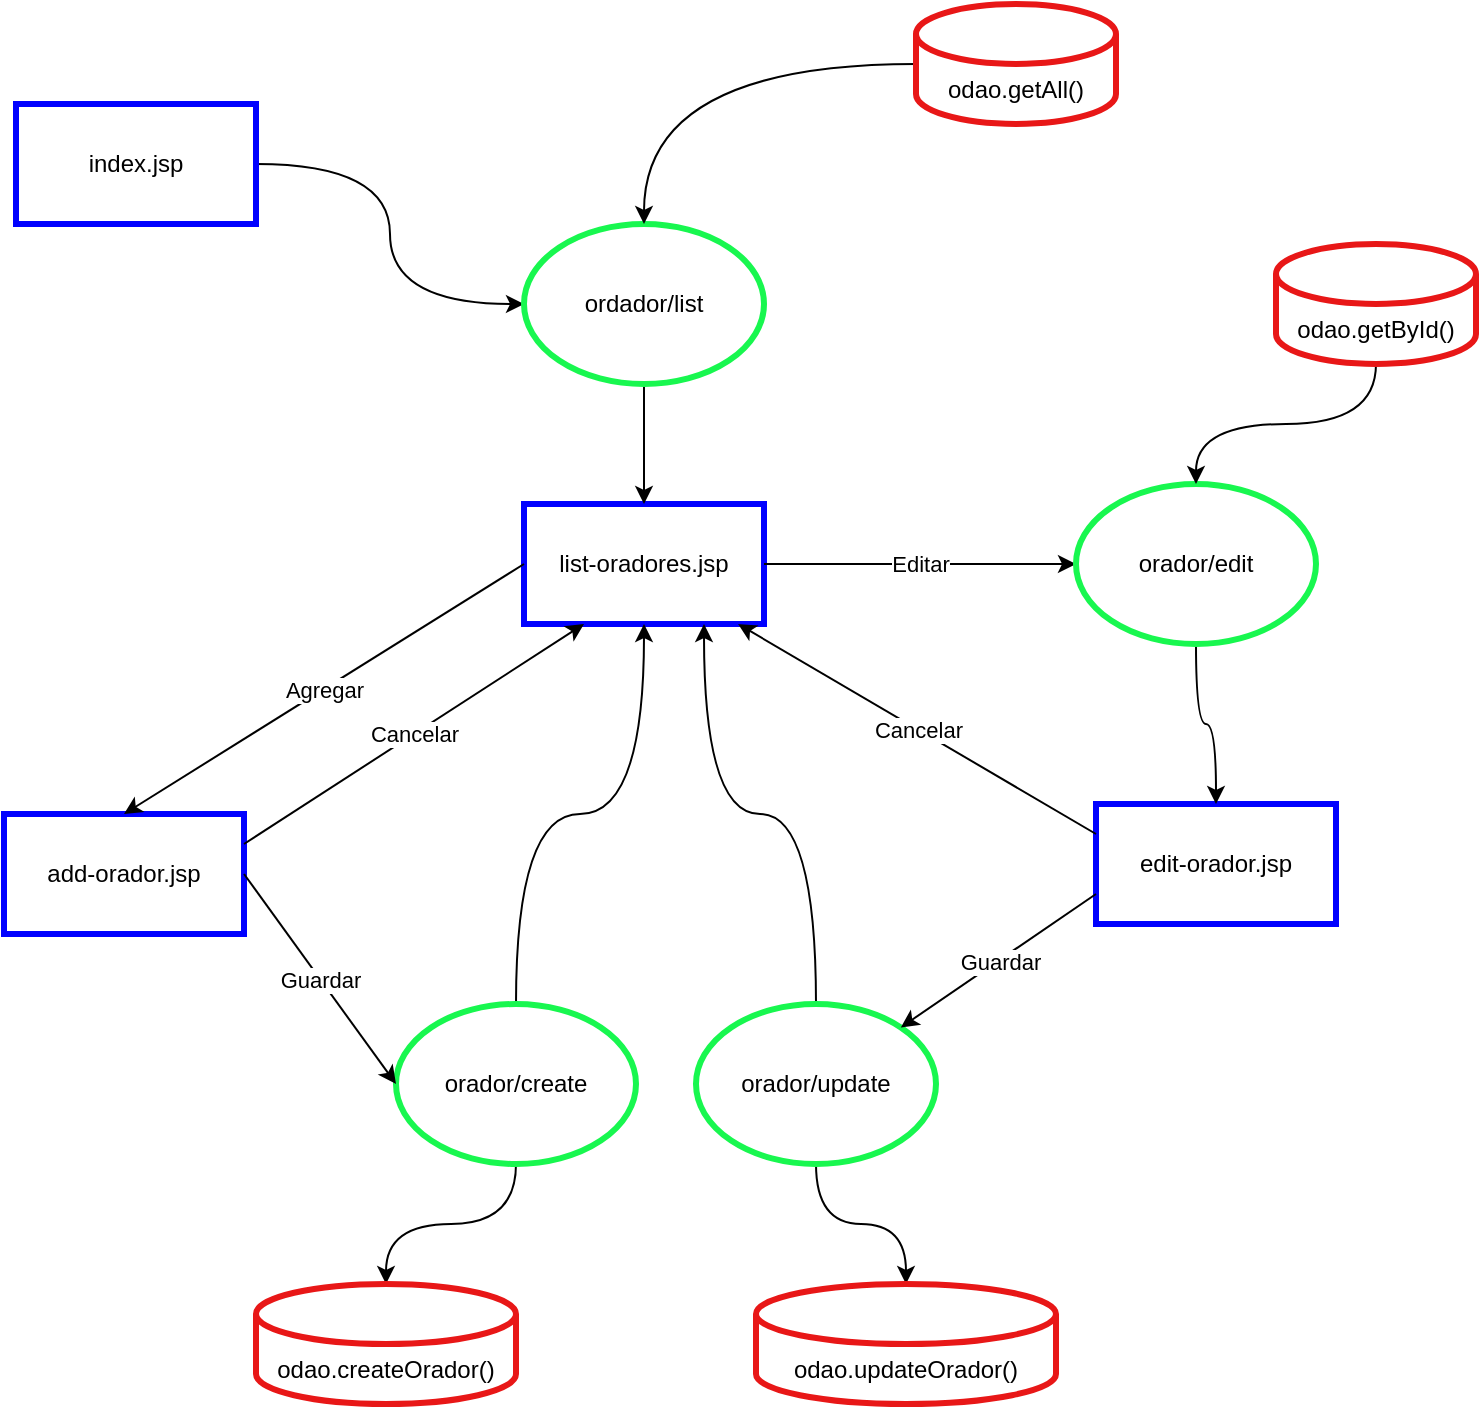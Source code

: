 <mxfile version="20.7.4" type="device"><diagram id="NUib5dKfREn05BVxiNeG" name="Página-1"><mxGraphModel dx="1434" dy="696" grid="1" gridSize="10" guides="1" tooltips="1" connect="1" arrows="1" fold="1" page="1" pageScale="1" pageWidth="827" pageHeight="1169" math="0" shadow="0"><root><mxCell id="0"/><mxCell id="1" parent="0"/><mxCell id="ojeskeLJerGghUgkhMg9-5" style="edgeStyle=orthogonalEdgeStyle;orthogonalLoop=1;jettySize=auto;html=1;curved=1;" edge="1" parent="1" source="ojeskeLJerGghUgkhMg9-1" target="ojeskeLJerGghUgkhMg9-4"><mxGeometry relative="1" as="geometry"/></mxCell><mxCell id="ojeskeLJerGghUgkhMg9-1" value="index.jsp" style="rounded=0;whiteSpace=wrap;html=1;strokeColor=#0000FF;strokeWidth=3;" vertex="1" parent="1"><mxGeometry x="50" y="160" width="120" height="60" as="geometry"/></mxCell><mxCell id="ojeskeLJerGghUgkhMg9-3" value="list-oradores.jsp" style="rounded=0;whiteSpace=wrap;html=1;strokeColor=#0000FF;strokeWidth=3;" vertex="1" parent="1"><mxGeometry x="304" y="360" width="120" height="60" as="geometry"/></mxCell><mxCell id="ojeskeLJerGghUgkhMg9-6" style="edgeStyle=orthogonalEdgeStyle;curved=1;orthogonalLoop=1;jettySize=auto;html=1;entryX=0.5;entryY=0;entryDx=0;entryDy=0;" edge="1" parent="1" source="ojeskeLJerGghUgkhMg9-4" target="ojeskeLJerGghUgkhMg9-3"><mxGeometry relative="1" as="geometry"/></mxCell><mxCell id="ojeskeLJerGghUgkhMg9-4" value="ordador/list" style="ellipse;whiteSpace=wrap;html=1;strokeWidth=3;strokeColor=#18f74f;" vertex="1" parent="1"><mxGeometry x="304" y="220" width="120" height="80" as="geometry"/></mxCell><mxCell id="ojeskeLJerGghUgkhMg9-8" value="add-orador.jsp" style="rounded=0;whiteSpace=wrap;html=1;strokeColor=#0000FF;strokeWidth=3;" vertex="1" parent="1"><mxGeometry x="44" y="515" width="120" height="60" as="geometry"/></mxCell><mxCell id="ojeskeLJerGghUgkhMg9-11" style="edgeStyle=orthogonalEdgeStyle;curved=1;orthogonalLoop=1;jettySize=auto;html=1;entryX=0.5;entryY=1;entryDx=0;entryDy=0;" edge="1" parent="1" source="ojeskeLJerGghUgkhMg9-9" target="ojeskeLJerGghUgkhMg9-3"><mxGeometry relative="1" as="geometry"/></mxCell><mxCell id="ojeskeLJerGghUgkhMg9-18" style="edgeStyle=orthogonalEdgeStyle;curved=1;orthogonalLoop=1;jettySize=auto;html=1;" edge="1" parent="1" source="ojeskeLJerGghUgkhMg9-9" target="ojeskeLJerGghUgkhMg9-17"><mxGeometry relative="1" as="geometry"/></mxCell><mxCell id="ojeskeLJerGghUgkhMg9-9" value="orador/create" style="ellipse;whiteSpace=wrap;html=1;strokeWidth=3;strokeColor=#18f74f;" vertex="1" parent="1"><mxGeometry x="240" y="610" width="120" height="80" as="geometry"/></mxCell><mxCell id="ojeskeLJerGghUgkhMg9-15" value="" style="endArrow=classic;html=1;curved=1;exitX=1;exitY=0.5;exitDx=0;exitDy=0;entryX=0;entryY=0.5;entryDx=0;entryDy=0;" edge="1" parent="1" source="ojeskeLJerGghUgkhMg9-8" target="ojeskeLJerGghUgkhMg9-9"><mxGeometry relative="1" as="geometry"><mxPoint x="74" y="560" as="sourcePoint"/><mxPoint x="174" y="560" as="targetPoint"/></mxGeometry></mxCell><mxCell id="ojeskeLJerGghUgkhMg9-16" value="Guardar" style="edgeLabel;resizable=0;html=1;align=center;verticalAlign=middle;" connectable="0" vertex="1" parent="ojeskeLJerGghUgkhMg9-15"><mxGeometry relative="1" as="geometry"/></mxCell><mxCell id="ojeskeLJerGghUgkhMg9-17" value="odao.createOrador()" style="shape=cylinder3;whiteSpace=wrap;html=1;boundedLbl=1;backgroundOutline=1;size=15;strokeWidth=3;strokeColor=#e81717;" vertex="1" parent="1"><mxGeometry x="170" y="750" width="130" height="60" as="geometry"/></mxCell><mxCell id="ojeskeLJerGghUgkhMg9-19" value="" style="endArrow=classic;html=1;curved=1;exitX=1;exitY=0.25;exitDx=0;exitDy=0;entryX=0.25;entryY=1;entryDx=0;entryDy=0;" edge="1" parent="1" source="ojeskeLJerGghUgkhMg9-8" target="ojeskeLJerGghUgkhMg9-3"><mxGeometry relative="1" as="geometry"><mxPoint x="164" y="480" as="sourcePoint"/><mxPoint x="264" y="480" as="targetPoint"/></mxGeometry></mxCell><mxCell id="ojeskeLJerGghUgkhMg9-20" value="Cancelar" style="edgeLabel;resizable=0;html=1;align=center;verticalAlign=middle;" connectable="0" vertex="1" parent="ojeskeLJerGghUgkhMg9-19"><mxGeometry relative="1" as="geometry"/></mxCell><mxCell id="ojeskeLJerGghUgkhMg9-21" value="" style="endArrow=classic;html=1;curved=1;entryX=0.5;entryY=0;entryDx=0;entryDy=0;exitX=0;exitY=0.5;exitDx=0;exitDy=0;" edge="1" parent="1" source="ojeskeLJerGghUgkhMg9-3" target="ojeskeLJerGghUgkhMg9-8"><mxGeometry relative="1" as="geometry"><mxPoint x="100" y="380" as="sourcePoint"/><mxPoint x="200" y="380" as="targetPoint"/></mxGeometry></mxCell><mxCell id="ojeskeLJerGghUgkhMg9-22" value="Agregar" style="edgeLabel;resizable=0;html=1;align=center;verticalAlign=middle;" connectable="0" vertex="1" parent="ojeskeLJerGghUgkhMg9-21"><mxGeometry relative="1" as="geometry"/></mxCell><mxCell id="ojeskeLJerGghUgkhMg9-24" value="edit-orador.jsp" style="rounded=0;whiteSpace=wrap;html=1;strokeColor=#0000FF;strokeWidth=3;" vertex="1" parent="1"><mxGeometry x="590" y="510" width="120" height="60" as="geometry"/></mxCell><mxCell id="ojeskeLJerGghUgkhMg9-25" value="" style="endArrow=classic;html=1;curved=1;entryX=0;entryY=0.5;entryDx=0;entryDy=0;" edge="1" parent="1" source="ojeskeLJerGghUgkhMg9-3" target="ojeskeLJerGghUgkhMg9-27"><mxGeometry relative="1" as="geometry"><mxPoint x="424" y="390" as="sourcePoint"/><mxPoint x="524" y="390" as="targetPoint"/></mxGeometry></mxCell><mxCell id="ojeskeLJerGghUgkhMg9-26" value="Editar" style="edgeLabel;resizable=0;html=1;align=center;verticalAlign=middle;" connectable="0" vertex="1" parent="ojeskeLJerGghUgkhMg9-25"><mxGeometry relative="1" as="geometry"/></mxCell><mxCell id="ojeskeLJerGghUgkhMg9-28" style="edgeStyle=orthogonalEdgeStyle;curved=1;orthogonalLoop=1;jettySize=auto;html=1;entryX=0.5;entryY=0;entryDx=0;entryDy=0;" edge="1" parent="1" source="ojeskeLJerGghUgkhMg9-27" target="ojeskeLJerGghUgkhMg9-24"><mxGeometry relative="1" as="geometry"/></mxCell><mxCell id="ojeskeLJerGghUgkhMg9-27" value="orador/edit" style="ellipse;whiteSpace=wrap;html=1;strokeWidth=3;strokeColor=#18f74f;" vertex="1" parent="1"><mxGeometry x="580" y="350" width="120" height="80" as="geometry"/></mxCell><mxCell id="ojeskeLJerGghUgkhMg9-29" value="" style="endArrow=classic;html=1;curved=1;entryX=0.892;entryY=1;entryDx=0;entryDy=0;entryPerimeter=0;exitX=0;exitY=0.25;exitDx=0;exitDy=0;" edge="1" parent="1" source="ojeskeLJerGghUgkhMg9-24" target="ojeskeLJerGghUgkhMg9-3"><mxGeometry relative="1" as="geometry"><mxPoint x="370" y="490" as="sourcePoint"/><mxPoint x="470" y="490" as="targetPoint"/></mxGeometry></mxCell><mxCell id="ojeskeLJerGghUgkhMg9-30" value="Cancelar" style="edgeLabel;resizable=0;html=1;align=center;verticalAlign=middle;" connectable="0" vertex="1" parent="ojeskeLJerGghUgkhMg9-29"><mxGeometry relative="1" as="geometry"/></mxCell><mxCell id="ojeskeLJerGghUgkhMg9-32" style="edgeStyle=orthogonalEdgeStyle;curved=1;orthogonalLoop=1;jettySize=auto;html=1;" edge="1" parent="1" source="ojeskeLJerGghUgkhMg9-31" target="ojeskeLJerGghUgkhMg9-27"><mxGeometry relative="1" as="geometry"/></mxCell><mxCell id="ojeskeLJerGghUgkhMg9-31" value="odao.getById()" style="shape=cylinder3;whiteSpace=wrap;html=1;boundedLbl=1;backgroundOutline=1;size=15;strokeWidth=3;strokeColor=#e81717;" vertex="1" parent="1"><mxGeometry x="680" y="230" width="100" height="60" as="geometry"/></mxCell><mxCell id="ojeskeLJerGghUgkhMg9-37" style="edgeStyle=orthogonalEdgeStyle;curved=1;orthogonalLoop=1;jettySize=auto;html=1;entryX=0.5;entryY=0;entryDx=0;entryDy=0;entryPerimeter=0;" edge="1" parent="1" source="ojeskeLJerGghUgkhMg9-33" target="ojeskeLJerGghUgkhMg9-36"><mxGeometry relative="1" as="geometry"/></mxCell><mxCell id="ojeskeLJerGghUgkhMg9-38" style="edgeStyle=orthogonalEdgeStyle;curved=1;orthogonalLoop=1;jettySize=auto;html=1;entryX=0.75;entryY=1;entryDx=0;entryDy=0;" edge="1" parent="1" source="ojeskeLJerGghUgkhMg9-33" target="ojeskeLJerGghUgkhMg9-3"><mxGeometry relative="1" as="geometry"/></mxCell><mxCell id="ojeskeLJerGghUgkhMg9-33" value="orador/update" style="ellipse;whiteSpace=wrap;html=1;strokeWidth=3;strokeColor=#18f74f;" vertex="1" parent="1"><mxGeometry x="390" y="610" width="120" height="80" as="geometry"/></mxCell><mxCell id="ojeskeLJerGghUgkhMg9-34" value="" style="endArrow=classic;html=1;curved=1;entryX=1;entryY=0;entryDx=0;entryDy=0;exitX=0;exitY=0.75;exitDx=0;exitDy=0;" edge="1" parent="1" source="ojeskeLJerGghUgkhMg9-24" target="ojeskeLJerGghUgkhMg9-33"><mxGeometry relative="1" as="geometry"><mxPoint x="440" y="560" as="sourcePoint"/><mxPoint x="550" y="590" as="targetPoint"/></mxGeometry></mxCell><mxCell id="ojeskeLJerGghUgkhMg9-35" value="Guardar" style="edgeLabel;resizable=0;html=1;align=center;verticalAlign=middle;" connectable="0" vertex="1" parent="ojeskeLJerGghUgkhMg9-34"><mxGeometry relative="1" as="geometry"/></mxCell><mxCell id="ojeskeLJerGghUgkhMg9-36" value="odao.updateOrador()" style="shape=cylinder3;whiteSpace=wrap;html=1;boundedLbl=1;backgroundOutline=1;size=15;strokeWidth=3;strokeColor=#e81717;" vertex="1" parent="1"><mxGeometry x="420" y="750" width="150" height="60" as="geometry"/></mxCell><mxCell id="ojeskeLJerGghUgkhMg9-40" style="edgeStyle=orthogonalEdgeStyle;curved=1;orthogonalLoop=1;jettySize=auto;html=1;entryX=0.5;entryY=0;entryDx=0;entryDy=0;" edge="1" parent="1" source="ojeskeLJerGghUgkhMg9-39" target="ojeskeLJerGghUgkhMg9-4"><mxGeometry relative="1" as="geometry"/></mxCell><mxCell id="ojeskeLJerGghUgkhMg9-39" value="odao.getAll()" style="shape=cylinder3;whiteSpace=wrap;html=1;boundedLbl=1;backgroundOutline=1;size=15;strokeWidth=3;strokeColor=#e81717;" vertex="1" parent="1"><mxGeometry x="500" y="110" width="100" height="60" as="geometry"/></mxCell></root></mxGraphModel></diagram></mxfile>